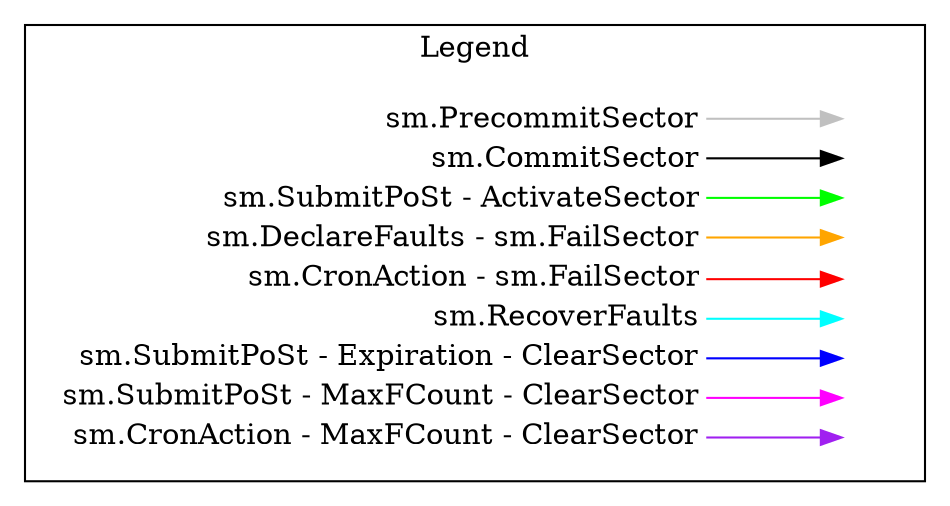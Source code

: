 digraph {
  rankdir=LR
  node [shape=plaintext]
  subgraph cluster_01 {
    // black: sm.CommitSector
    // green: sm.SubmitPoSt - ActivateSectors
    // orange: sm.DeclareFaults - sm.FailSector
    // red: sm.CronAction - sm.FailSector
    // cyan: sm.RecoverFaults
    // blue: sm.SubmitPoSt - Expiration - ClearSector
    // magenta: sm.SubmitPoSt - MaxFCount - ClearSector
    // purple: sm.CronAction - MaxFCount - ClearSector
    label = "Legend";
    key [label=<<table border="0" cellpadding="2" cellspacing="0" cellborder="0">
      <tr><td align="right" port="i0">sm.PrecommitSector</td></tr>
      <tr><td align="right" port="i1">sm.CommitSector</td></tr>
      <tr><td align="right" port="i2">sm.SubmitPoSt - ActivateSector</td></tr>
      <tr><td align="right" port="i3">sm.DeclareFaults - sm.FailSector</td></tr>
      <tr><td align="right" port="i4">sm.CronAction - sm.FailSector</td></tr>
      <tr><td align="right" port="i5">sm.RecoverFaults</td></tr>
      <tr><td align="right" port="i6">sm.SubmitPoSt - Expiration - ClearSector</td></tr>
      <tr><td align="right" port="i7">sm.SubmitPoSt - MaxFCount - ClearSector</td></tr>
      <tr><td align="right" port="i8">sm.CronAction - MaxFCount - ClearSector</td></tr>

      </table>>]
    key2 [label=<<table border="0" cellpadding="2" cellspacing="0" cellborder="0">
      <tr><td port="i0">&nbsp;</td></tr>
      <tr><td port="i1">&nbsp;</td></tr>
      <tr><td port="i2">&nbsp;</td></tr>
      <tr><td port="i3">&nbsp;</td></tr>
      <tr><td port="i4">&nbsp;</td></tr>
      <tr><td port="i5">&nbsp;</td></tr>
      <tr><td port="i6">&nbsp;</td></tr>
      <tr><td port="i7">&nbsp;</td></tr>
      <tr><td port="i8">&nbsp;</td></tr>
      </table>>]
    key:i0:e -> key2:i0:w [color=gray]
    key:i1:e -> key2:i1:w [color=black]
    key:i2:e -> key2:i2:w [color=green]
    key:i3:e -> key2:i3:w [color=orange]
    key:i4:e -> key2:i4:w [color=red]
    key:i5:e -> key2:i5:w [color=cyan]
    key:i6:e -> key2:i6:w [color=blue]
    key:i7:e -> key2:i7:w [color=magenta]
    key:i8:e -> key2:i8:w [color=purple]
  }
}
